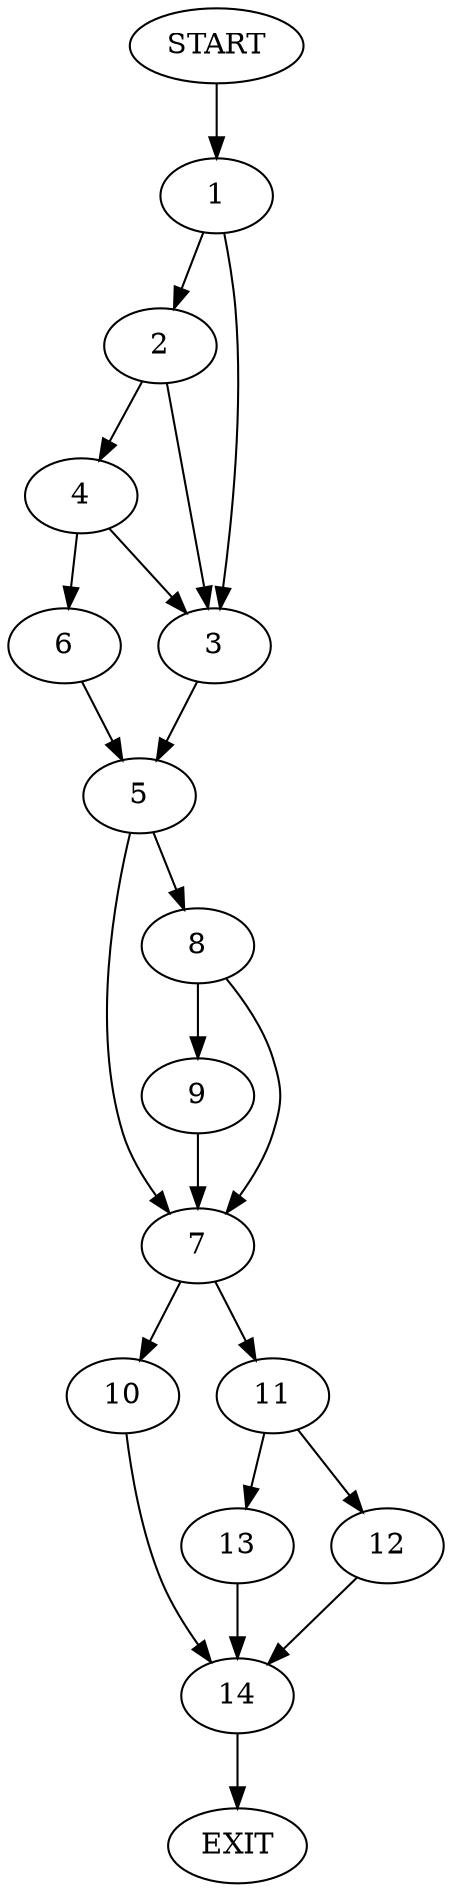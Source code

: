 digraph {
0 [label="START"]
15 [label="EXIT"]
0 -> 1
1 -> 2
1 -> 3
2 -> 4
2 -> 3
3 -> 5
4 -> 6
4 -> 3
6 -> 5
5 -> 7
5 -> 8
8 -> 7
8 -> 9
7 -> 10
7 -> 11
9 -> 7
11 -> 12
11 -> 13
10 -> 14
13 -> 14
12 -> 14
14 -> 15
}
